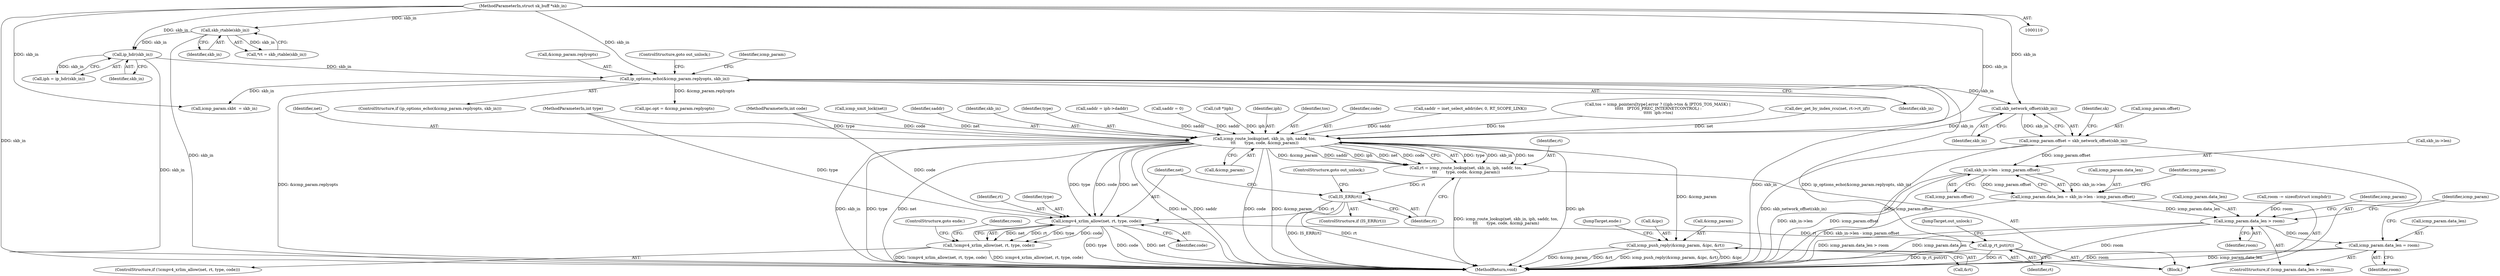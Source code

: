 digraph "0_linux_f6d8bd051c391c1c0458a30b2a7abcd939329259_13@pointer" {
"1000353" [label="(Call,skb_network_offset(skb_in))"];
"1000111" [label="(MethodParameterIn,struct sk_buff *skb_in)"];
"1000299" [label="(Call,ip_options_echo(&icmp_param.replyopts, skb_in))"];
"1000143" [label="(Call,ip_hdr(skb_in))"];
"1000122" [label="(Call,skb_rtable(skb_in))"];
"1000349" [label="(Call,icmp_param.offset = skb_network_offset(skb_in))"];
"1000437" [label="(Call,skb_in->len - icmp_param.offset)"];
"1000433" [label="(Call,icmp_param.data_len = skb_in->len - icmp_param.offset)"];
"1000445" [label="(Call,icmp_param.data_len > room)"];
"1000450" [label="(Call,icmp_param.data_len = room)"];
"1000383" [label="(Call,icmp_route_lookup(net, skb_in, iph, saddr, tos,\n\t\t\t       type, code, &icmp_param))"];
"1000381" [label="(Call,rt = icmp_route_lookup(net, skb_in, iph, saddr, tos,\n\t\t\t       type, code, &icmp_param))"];
"1000394" [label="(Call,IS_ERR(rt))"];
"1000399" [label="(Call,icmpv4_xrlim_allow(net, rt, type, code))"];
"1000398" [label="(Call,!icmpv4_xrlim_allow(net, rt, type, code))"];
"1000469" [label="(Call,ip_rt_put(rt))"];
"1000461" [label="(Call,icmp_push_reply(&icmp_param, &ipc, &rt))"];
"1000383" [label="(Call,icmp_route_lookup(net, skb_in, iph, saddr, tos,\n\t\t\t       type, code, &icmp_param))"];
"1000444" [label="(ControlStructure,if (icmp_param.data_len > room))"];
"1000449" [label="(Identifier,room)"];
"1000381" [label="(Call,rt = icmp_route_lookup(net, skb_in, iph, saddr, tos,\n\t\t\t       type, code, &icmp_param))"];
"1000349" [label="(Call,icmp_param.offset = skb_network_offset(skb_in))"];
"1000451" [label="(Call,icmp_param.data_len)"];
"1000464" [label="(Call,&ipc)"];
"1000354" [label="(Identifier,skb_in)"];
"1000233" [label="(Call,saddr = iph->daddr)"];
"1000276" [label="(Call,saddr = 0)"];
"1000382" [label="(Identifier,rt)"];
"1000394" [label="(Call,IS_ERR(rt))"];
"1000148" [label="(Call,(u8 *)iph)"];
"1000438" [label="(Call,skb_in->len)"];
"1000434" [label="(Call,icmp_param.data_len)"];
"1000393" [label="(ControlStructure,if (IS_ERR(rt)))"];
"1000450" [label="(Call,icmp_param.data_len = room)"];
"1000305" [label="(ControlStructure,goto out_unlock;)"];
"1000113" [label="(MethodParameterIn,int code)"];
"1000433" [label="(Call,icmp_param.data_len = skb_in->len - icmp_param.offset)"];
"1000462" [label="(Call,&icmp_param)"];
"1000112" [label="(MethodParameterIn,int type)"];
"1000358" [label="(Identifier,sk)"];
"1000299" [label="(Call,ip_options_echo(&icmp_param.replyopts, skb_in))"];
"1000399" [label="(Call,icmpv4_xrlim_allow(net, rt, type, code))"];
"1000115" [label="(Block,)"];
"1000298" [label="(ControlStructure,if (ip_options_echo(&icmp_param.replyopts, skb_in)))"];
"1000310" [label="(Identifier,icmp_param)"];
"1000429" [label="(Call,room -= sizeof(struct icmphdr))"];
"1000401" [label="(Identifier,rt)"];
"1000402" [label="(Identifier,type)"];
"1000122" [label="(Call,skb_rtable(skb_in))"];
"1000395" [label="(Identifier,rt)"];
"1000437" [label="(Call,skb_in->len - icmp_param.offset)"];
"1000469" [label="(Call,ip_rt_put(rt))"];
"1000304" [label="(Identifier,skb_in)"];
"1000404" [label="(ControlStructure,goto ende;)"];
"1000386" [label="(Identifier,iph)"];
"1000111" [label="(MethodParameterIn,struct sk_buff *skb_in)"];
"1000388" [label="(Identifier,tos)"];
"1000452" [label="(Identifier,icmp_param)"];
"1000353" [label="(Call,skb_network_offset(skb_in))"];
"1000457" [label="(Identifier,icmp_param)"];
"1000454" [label="(Identifier,room)"];
"1000391" [label="(Call,&icmp_param)"];
"1000390" [label="(Identifier,code)"];
"1000269" [label="(Call,saddr = inet_select_addr(dev, 0, RT_SCOPE_LINK))"];
"1000280" [label="(Call,tos = icmp_pointers[type].error ? ((iph->tos & IPTOS_TOS_MASK) |\n \t\t\t\t\t   IPTOS_PREC_INTERNETCONTROL) :\n \t\t\t\t\t  iph->tos)"];
"1000403" [label="(Identifier,code)"];
"1000397" [label="(ControlStructure,if (!icmpv4_xrlim_allow(net, rt, type, code)))"];
"1000470" [label="(Identifier,rt)"];
"1000466" [label="(Call,&rt)"];
"1000144" [label="(Identifier,skb_in)"];
"1000120" [label="(Call,*rt = skb_rtable(skb_in))"];
"1000262" [label="(Call,dev_get_by_index_rcu(net, rt->rt_iif))"];
"1000471" [label="(JumpTarget,out_unlock:)"];
"1000384" [label="(Identifier,net)"];
"1000344" [label="(Call,icmp_param.skb\t  = skb_in)"];
"1000226" [label="(Call,icmp_xmit_lock(net))"];
"1000468" [label="(JumpTarget,ende:)"];
"1000406" [label="(Identifier,room)"];
"1000445" [label="(Call,icmp_param.data_len > room)"];
"1000441" [label="(Call,icmp_param.offset)"];
"1000123" [label="(Identifier,skb_in)"];
"1000141" [label="(Call,iph = ip_hdr(skb_in))"];
"1000368" [label="(Call,ipc.opt = &icmp_param.replyopts)"];
"1000387" [label="(Identifier,saddr)"];
"1000350" [label="(Call,icmp_param.offset)"];
"1000447" [label="(Identifier,icmp_param)"];
"1000398" [label="(Call,!icmpv4_xrlim_allow(net, rt, type, code))"];
"1000461" [label="(Call,icmp_push_reply(&icmp_param, &ipc, &rt))"];
"1000143" [label="(Call,ip_hdr(skb_in))"];
"1000446" [label="(Call,icmp_param.data_len)"];
"1000385" [label="(Identifier,skb_in)"];
"1000300" [label="(Call,&icmp_param.replyopts)"];
"1000396" [label="(ControlStructure,goto out_unlock;)"];
"1000389" [label="(Identifier,type)"];
"1000475" [label="(MethodReturn,void)"];
"1000400" [label="(Identifier,net)"];
"1000353" -> "1000349"  [label="AST: "];
"1000353" -> "1000354"  [label="CFG: "];
"1000354" -> "1000353"  [label="AST: "];
"1000349" -> "1000353"  [label="CFG: "];
"1000353" -> "1000349"  [label="DDG: skb_in"];
"1000111" -> "1000353"  [label="DDG: skb_in"];
"1000299" -> "1000353"  [label="DDG: skb_in"];
"1000353" -> "1000383"  [label="DDG: skb_in"];
"1000111" -> "1000110"  [label="AST: "];
"1000111" -> "1000475"  [label="DDG: skb_in"];
"1000111" -> "1000122"  [label="DDG: skb_in"];
"1000111" -> "1000143"  [label="DDG: skb_in"];
"1000111" -> "1000299"  [label="DDG: skb_in"];
"1000111" -> "1000344"  [label="DDG: skb_in"];
"1000111" -> "1000383"  [label="DDG: skb_in"];
"1000299" -> "1000298"  [label="AST: "];
"1000299" -> "1000304"  [label="CFG: "];
"1000300" -> "1000299"  [label="AST: "];
"1000304" -> "1000299"  [label="AST: "];
"1000305" -> "1000299"  [label="CFG: "];
"1000310" -> "1000299"  [label="CFG: "];
"1000299" -> "1000475"  [label="DDG: skb_in"];
"1000299" -> "1000475"  [label="DDG: ip_options_echo(&icmp_param.replyopts, skb_in)"];
"1000299" -> "1000475"  [label="DDG: &icmp_param.replyopts"];
"1000143" -> "1000299"  [label="DDG: skb_in"];
"1000299" -> "1000344"  [label="DDG: skb_in"];
"1000299" -> "1000368"  [label="DDG: &icmp_param.replyopts"];
"1000143" -> "1000141"  [label="AST: "];
"1000143" -> "1000144"  [label="CFG: "];
"1000144" -> "1000143"  [label="AST: "];
"1000141" -> "1000143"  [label="CFG: "];
"1000143" -> "1000475"  [label="DDG: skb_in"];
"1000143" -> "1000141"  [label="DDG: skb_in"];
"1000122" -> "1000143"  [label="DDG: skb_in"];
"1000122" -> "1000120"  [label="AST: "];
"1000122" -> "1000123"  [label="CFG: "];
"1000123" -> "1000122"  [label="AST: "];
"1000120" -> "1000122"  [label="CFG: "];
"1000122" -> "1000475"  [label="DDG: skb_in"];
"1000122" -> "1000120"  [label="DDG: skb_in"];
"1000349" -> "1000115"  [label="AST: "];
"1000350" -> "1000349"  [label="AST: "];
"1000358" -> "1000349"  [label="CFG: "];
"1000349" -> "1000475"  [label="DDG: skb_network_offset(skb_in)"];
"1000349" -> "1000475"  [label="DDG: icmp_param.offset"];
"1000349" -> "1000437"  [label="DDG: icmp_param.offset"];
"1000437" -> "1000433"  [label="AST: "];
"1000437" -> "1000441"  [label="CFG: "];
"1000438" -> "1000437"  [label="AST: "];
"1000441" -> "1000437"  [label="AST: "];
"1000433" -> "1000437"  [label="CFG: "];
"1000437" -> "1000475"  [label="DDG: skb_in->len"];
"1000437" -> "1000475"  [label="DDG: icmp_param.offset"];
"1000437" -> "1000433"  [label="DDG: skb_in->len"];
"1000437" -> "1000433"  [label="DDG: icmp_param.offset"];
"1000433" -> "1000115"  [label="AST: "];
"1000434" -> "1000433"  [label="AST: "];
"1000447" -> "1000433"  [label="CFG: "];
"1000433" -> "1000475"  [label="DDG: skb_in->len - icmp_param.offset"];
"1000433" -> "1000445"  [label="DDG: icmp_param.data_len"];
"1000445" -> "1000444"  [label="AST: "];
"1000445" -> "1000449"  [label="CFG: "];
"1000446" -> "1000445"  [label="AST: "];
"1000449" -> "1000445"  [label="AST: "];
"1000452" -> "1000445"  [label="CFG: "];
"1000457" -> "1000445"  [label="CFG: "];
"1000445" -> "1000475"  [label="DDG: icmp_param.data_len"];
"1000445" -> "1000475"  [label="DDG: room"];
"1000445" -> "1000475"  [label="DDG: icmp_param.data_len > room"];
"1000429" -> "1000445"  [label="DDG: room"];
"1000445" -> "1000450"  [label="DDG: room"];
"1000450" -> "1000444"  [label="AST: "];
"1000450" -> "1000454"  [label="CFG: "];
"1000451" -> "1000450"  [label="AST: "];
"1000454" -> "1000450"  [label="AST: "];
"1000457" -> "1000450"  [label="CFG: "];
"1000450" -> "1000475"  [label="DDG: icmp_param.data_len"];
"1000450" -> "1000475"  [label="DDG: room"];
"1000383" -> "1000381"  [label="AST: "];
"1000383" -> "1000391"  [label="CFG: "];
"1000384" -> "1000383"  [label="AST: "];
"1000385" -> "1000383"  [label="AST: "];
"1000386" -> "1000383"  [label="AST: "];
"1000387" -> "1000383"  [label="AST: "];
"1000388" -> "1000383"  [label="AST: "];
"1000389" -> "1000383"  [label="AST: "];
"1000390" -> "1000383"  [label="AST: "];
"1000391" -> "1000383"  [label="AST: "];
"1000381" -> "1000383"  [label="CFG: "];
"1000383" -> "1000475"  [label="DDG: type"];
"1000383" -> "1000475"  [label="DDG: net"];
"1000383" -> "1000475"  [label="DDG: tos"];
"1000383" -> "1000475"  [label="DDG: saddr"];
"1000383" -> "1000475"  [label="DDG: code"];
"1000383" -> "1000475"  [label="DDG: &icmp_param"];
"1000383" -> "1000475"  [label="DDG: iph"];
"1000383" -> "1000475"  [label="DDG: skb_in"];
"1000383" -> "1000381"  [label="DDG: type"];
"1000383" -> "1000381"  [label="DDG: skb_in"];
"1000383" -> "1000381"  [label="DDG: tos"];
"1000383" -> "1000381"  [label="DDG: &icmp_param"];
"1000383" -> "1000381"  [label="DDG: saddr"];
"1000383" -> "1000381"  [label="DDG: iph"];
"1000383" -> "1000381"  [label="DDG: net"];
"1000383" -> "1000381"  [label="DDG: code"];
"1000226" -> "1000383"  [label="DDG: net"];
"1000262" -> "1000383"  [label="DDG: net"];
"1000148" -> "1000383"  [label="DDG: iph"];
"1000269" -> "1000383"  [label="DDG: saddr"];
"1000233" -> "1000383"  [label="DDG: saddr"];
"1000276" -> "1000383"  [label="DDG: saddr"];
"1000280" -> "1000383"  [label="DDG: tos"];
"1000112" -> "1000383"  [label="DDG: type"];
"1000113" -> "1000383"  [label="DDG: code"];
"1000383" -> "1000399"  [label="DDG: net"];
"1000383" -> "1000399"  [label="DDG: type"];
"1000383" -> "1000399"  [label="DDG: code"];
"1000383" -> "1000461"  [label="DDG: &icmp_param"];
"1000381" -> "1000115"  [label="AST: "];
"1000382" -> "1000381"  [label="AST: "];
"1000395" -> "1000381"  [label="CFG: "];
"1000381" -> "1000475"  [label="DDG: icmp_route_lookup(net, skb_in, iph, saddr, tos,\n\t\t\t       type, code, &icmp_param)"];
"1000381" -> "1000394"  [label="DDG: rt"];
"1000394" -> "1000393"  [label="AST: "];
"1000394" -> "1000395"  [label="CFG: "];
"1000395" -> "1000394"  [label="AST: "];
"1000396" -> "1000394"  [label="CFG: "];
"1000400" -> "1000394"  [label="CFG: "];
"1000394" -> "1000475"  [label="DDG: IS_ERR(rt)"];
"1000394" -> "1000475"  [label="DDG: rt"];
"1000394" -> "1000399"  [label="DDG: rt"];
"1000399" -> "1000398"  [label="AST: "];
"1000399" -> "1000403"  [label="CFG: "];
"1000400" -> "1000399"  [label="AST: "];
"1000401" -> "1000399"  [label="AST: "];
"1000402" -> "1000399"  [label="AST: "];
"1000403" -> "1000399"  [label="AST: "];
"1000398" -> "1000399"  [label="CFG: "];
"1000399" -> "1000475"  [label="DDG: type"];
"1000399" -> "1000475"  [label="DDG: code"];
"1000399" -> "1000475"  [label="DDG: net"];
"1000399" -> "1000398"  [label="DDG: net"];
"1000399" -> "1000398"  [label="DDG: rt"];
"1000399" -> "1000398"  [label="DDG: type"];
"1000399" -> "1000398"  [label="DDG: code"];
"1000112" -> "1000399"  [label="DDG: type"];
"1000113" -> "1000399"  [label="DDG: code"];
"1000399" -> "1000469"  [label="DDG: rt"];
"1000398" -> "1000397"  [label="AST: "];
"1000404" -> "1000398"  [label="CFG: "];
"1000406" -> "1000398"  [label="CFG: "];
"1000398" -> "1000475"  [label="DDG: !icmpv4_xrlim_allow(net, rt, type, code)"];
"1000398" -> "1000475"  [label="DDG: icmpv4_xrlim_allow(net, rt, type, code)"];
"1000469" -> "1000115"  [label="AST: "];
"1000469" -> "1000470"  [label="CFG: "];
"1000470" -> "1000469"  [label="AST: "];
"1000471" -> "1000469"  [label="CFG: "];
"1000469" -> "1000475"  [label="DDG: ip_rt_put(rt)"];
"1000469" -> "1000475"  [label="DDG: rt"];
"1000461" -> "1000115"  [label="AST: "];
"1000461" -> "1000466"  [label="CFG: "];
"1000462" -> "1000461"  [label="AST: "];
"1000464" -> "1000461"  [label="AST: "];
"1000466" -> "1000461"  [label="AST: "];
"1000468" -> "1000461"  [label="CFG: "];
"1000461" -> "1000475"  [label="DDG: icmp_push_reply(&icmp_param, &ipc, &rt)"];
"1000461" -> "1000475"  [label="DDG: &ipc"];
"1000461" -> "1000475"  [label="DDG: &icmp_param"];
"1000461" -> "1000475"  [label="DDG: &rt"];
}
